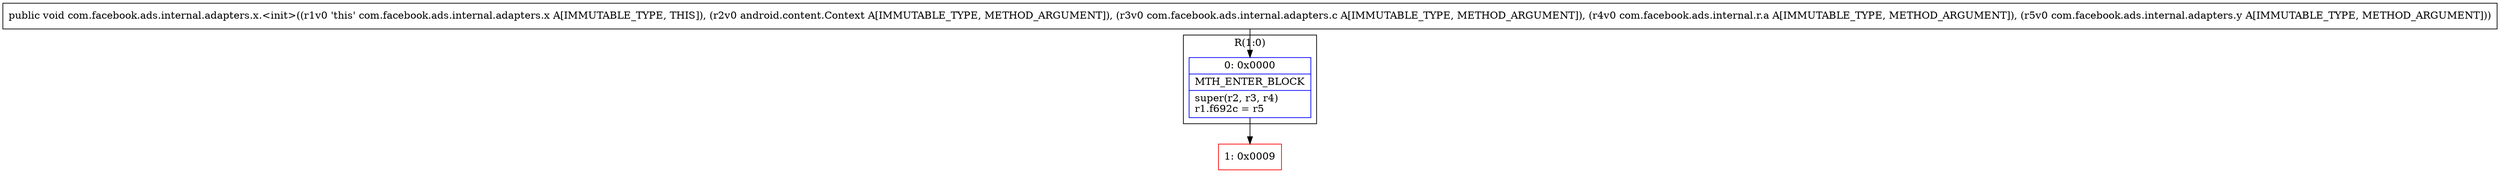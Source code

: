 digraph "CFG forcom.facebook.ads.internal.adapters.x.\<init\>(Landroid\/content\/Context;Lcom\/facebook\/ads\/internal\/adapters\/c;Lcom\/facebook\/ads\/internal\/r\/a;Lcom\/facebook\/ads\/internal\/adapters\/y;)V" {
subgraph cluster_Region_150989675 {
label = "R(1:0)";
node [shape=record,color=blue];
Node_0 [shape=record,label="{0\:\ 0x0000|MTH_ENTER_BLOCK\l|super(r2, r3, r4)\lr1.f692c = r5\l}"];
}
Node_1 [shape=record,color=red,label="{1\:\ 0x0009}"];
MethodNode[shape=record,label="{public void com.facebook.ads.internal.adapters.x.\<init\>((r1v0 'this' com.facebook.ads.internal.adapters.x A[IMMUTABLE_TYPE, THIS]), (r2v0 android.content.Context A[IMMUTABLE_TYPE, METHOD_ARGUMENT]), (r3v0 com.facebook.ads.internal.adapters.c A[IMMUTABLE_TYPE, METHOD_ARGUMENT]), (r4v0 com.facebook.ads.internal.r.a A[IMMUTABLE_TYPE, METHOD_ARGUMENT]), (r5v0 com.facebook.ads.internal.adapters.y A[IMMUTABLE_TYPE, METHOD_ARGUMENT])) }"];
MethodNode -> Node_0;
Node_0 -> Node_1;
}

